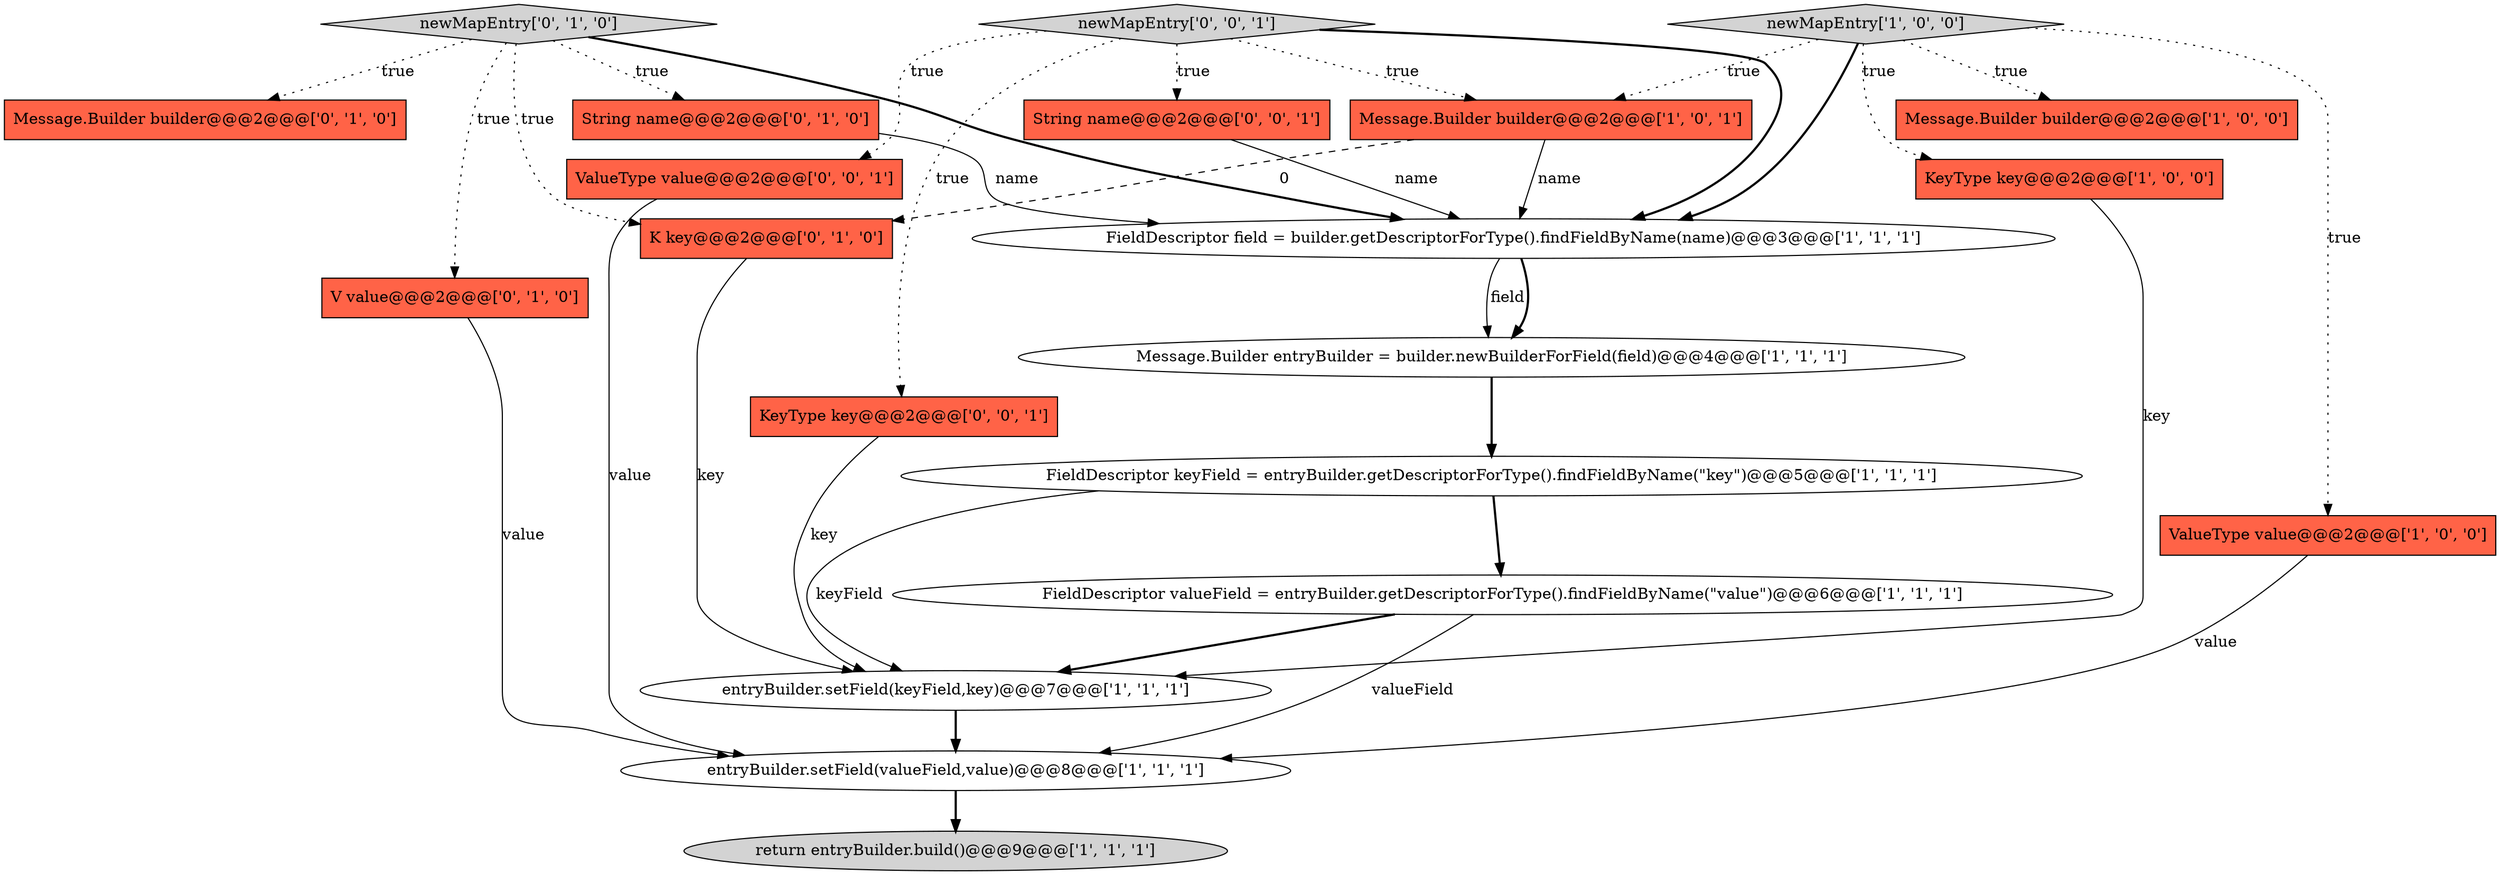digraph {
19 [style = filled, label = "ValueType value@@@2@@@['0', '0', '1']", fillcolor = tomato, shape = box image = "AAA0AAABBB3BBB"];
2 [style = filled, label = "Message.Builder builder@@@2@@@['1', '0', '0']", fillcolor = tomato, shape = box image = "AAA0AAABBB1BBB"];
15 [style = filled, label = "V value@@@2@@@['0', '1', '0']", fillcolor = tomato, shape = box image = "AAA0AAABBB2BBB"];
11 [style = filled, label = "Message.Builder builder@@@2@@@['1', '0', '1']", fillcolor = tomato, shape = box image = "AAA0AAABBB1BBB"];
14 [style = filled, label = "Message.Builder builder@@@2@@@['0', '1', '0']", fillcolor = tomato, shape = box image = "AAA0AAABBB2BBB"];
16 [style = filled, label = "K key@@@2@@@['0', '1', '0']", fillcolor = tomato, shape = box image = "AAA1AAABBB2BBB"];
5 [style = filled, label = "Message.Builder entryBuilder = builder.newBuilderForField(field)@@@4@@@['1', '1', '1']", fillcolor = white, shape = ellipse image = "AAA0AAABBB1BBB"];
20 [style = filled, label = "newMapEntry['0', '0', '1']", fillcolor = lightgray, shape = diamond image = "AAA0AAABBB3BBB"];
18 [style = filled, label = "KeyType key@@@2@@@['0', '0', '1']", fillcolor = tomato, shape = box image = "AAA0AAABBB3BBB"];
17 [style = filled, label = "String name@@@2@@@['0', '0', '1']", fillcolor = tomato, shape = box image = "AAA0AAABBB3BBB"];
6 [style = filled, label = "return entryBuilder.build()@@@9@@@['1', '1', '1']", fillcolor = lightgray, shape = ellipse image = "AAA0AAABBB1BBB"];
0 [style = filled, label = "entryBuilder.setField(valueField,value)@@@8@@@['1', '1', '1']", fillcolor = white, shape = ellipse image = "AAA0AAABBB1BBB"];
9 [style = filled, label = "entryBuilder.setField(keyField,key)@@@7@@@['1', '1', '1']", fillcolor = white, shape = ellipse image = "AAA0AAABBB1BBB"];
13 [style = filled, label = "newMapEntry['0', '1', '0']", fillcolor = lightgray, shape = diamond image = "AAA0AAABBB2BBB"];
3 [style = filled, label = "ValueType value@@@2@@@['1', '0', '0']", fillcolor = tomato, shape = box image = "AAA0AAABBB1BBB"];
12 [style = filled, label = "String name@@@2@@@['0', '1', '0']", fillcolor = tomato, shape = box image = "AAA0AAABBB2BBB"];
7 [style = filled, label = "FieldDescriptor field = builder.getDescriptorForType().findFieldByName(name)@@@3@@@['1', '1', '1']", fillcolor = white, shape = ellipse image = "AAA0AAABBB1BBB"];
10 [style = filled, label = "newMapEntry['1', '0', '0']", fillcolor = lightgray, shape = diamond image = "AAA0AAABBB1BBB"];
4 [style = filled, label = "FieldDescriptor keyField = entryBuilder.getDescriptorForType().findFieldByName(\"key\")@@@5@@@['1', '1', '1']", fillcolor = white, shape = ellipse image = "AAA0AAABBB1BBB"];
8 [style = filled, label = "FieldDescriptor valueField = entryBuilder.getDescriptorForType().findFieldByName(\"value\")@@@6@@@['1', '1', '1']", fillcolor = white, shape = ellipse image = "AAA0AAABBB1BBB"];
1 [style = filled, label = "KeyType key@@@2@@@['1', '0', '0']", fillcolor = tomato, shape = box image = "AAA0AAABBB1BBB"];
13->16 [style = dotted, label="true"];
17->7 [style = solid, label="name"];
9->0 [style = bold, label=""];
20->11 [style = dotted, label="true"];
13->12 [style = dotted, label="true"];
0->6 [style = bold, label=""];
11->7 [style = solid, label="name"];
11->16 [style = dashed, label="0"];
20->17 [style = dotted, label="true"];
7->5 [style = solid, label="field"];
19->0 [style = solid, label="value"];
10->3 [style = dotted, label="true"];
18->9 [style = solid, label="key"];
12->7 [style = solid, label="name"];
10->7 [style = bold, label=""];
7->5 [style = bold, label=""];
1->9 [style = solid, label="key"];
8->0 [style = solid, label="valueField"];
10->2 [style = dotted, label="true"];
10->11 [style = dotted, label="true"];
13->7 [style = bold, label=""];
5->4 [style = bold, label=""];
4->9 [style = solid, label="keyField"];
15->0 [style = solid, label="value"];
8->9 [style = bold, label=""];
20->18 [style = dotted, label="true"];
4->8 [style = bold, label=""];
13->15 [style = dotted, label="true"];
20->19 [style = dotted, label="true"];
16->9 [style = solid, label="key"];
10->1 [style = dotted, label="true"];
20->7 [style = bold, label=""];
3->0 [style = solid, label="value"];
13->14 [style = dotted, label="true"];
}
